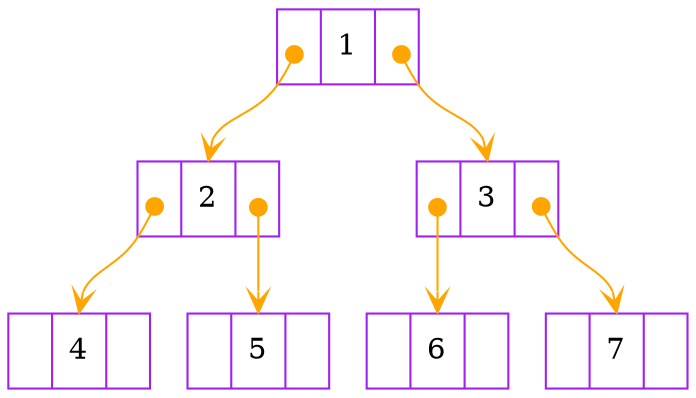 digraph linkedlist {
        
        node [shape=record,color=purple];
        A [label=" <prev> | <data> 1 | <next>  "]
        B [label=" <prev> | <data> 2 | <next>  "];
        C [label=" <prev> | <data> 3 | <next>  "];
        D [label=" <prev> | <data> 4 | <next>  "]
        E [label=" <prev> | <data> 5 | <next>  "];
        F [label=" <prev> | <data> 6 | <next>  "];
        G [label=" <prev> | <data> 7 | <next>  "];

        A:prev:c -> B:data [arrowhead=vee, arrowtail=dot, color=orange, dir=both, tailclip=false];
        A:next:c -> C:data [arrowhead=vee, arrowtail=dot, color=orange, dir=both, tailclip=false];
        B:prev:c -> D:data [arrowhead=vee, arrowtail=dot, color=orange, dir=both, tailclip=false];
        B:next:c -> E:data [arrowhead=vee, arrowtail=dot, color=orange, dir=both, tailclip=false];
        C:prev:c -> F:data [arrowhead=vee, arrowtail=dot, color=orange, dir=both, tailclip=false];
        C:next:c -> G:data [arrowhead=vee, arrowtail=dot, color=orange, dir=both, tailclip=false];
}

